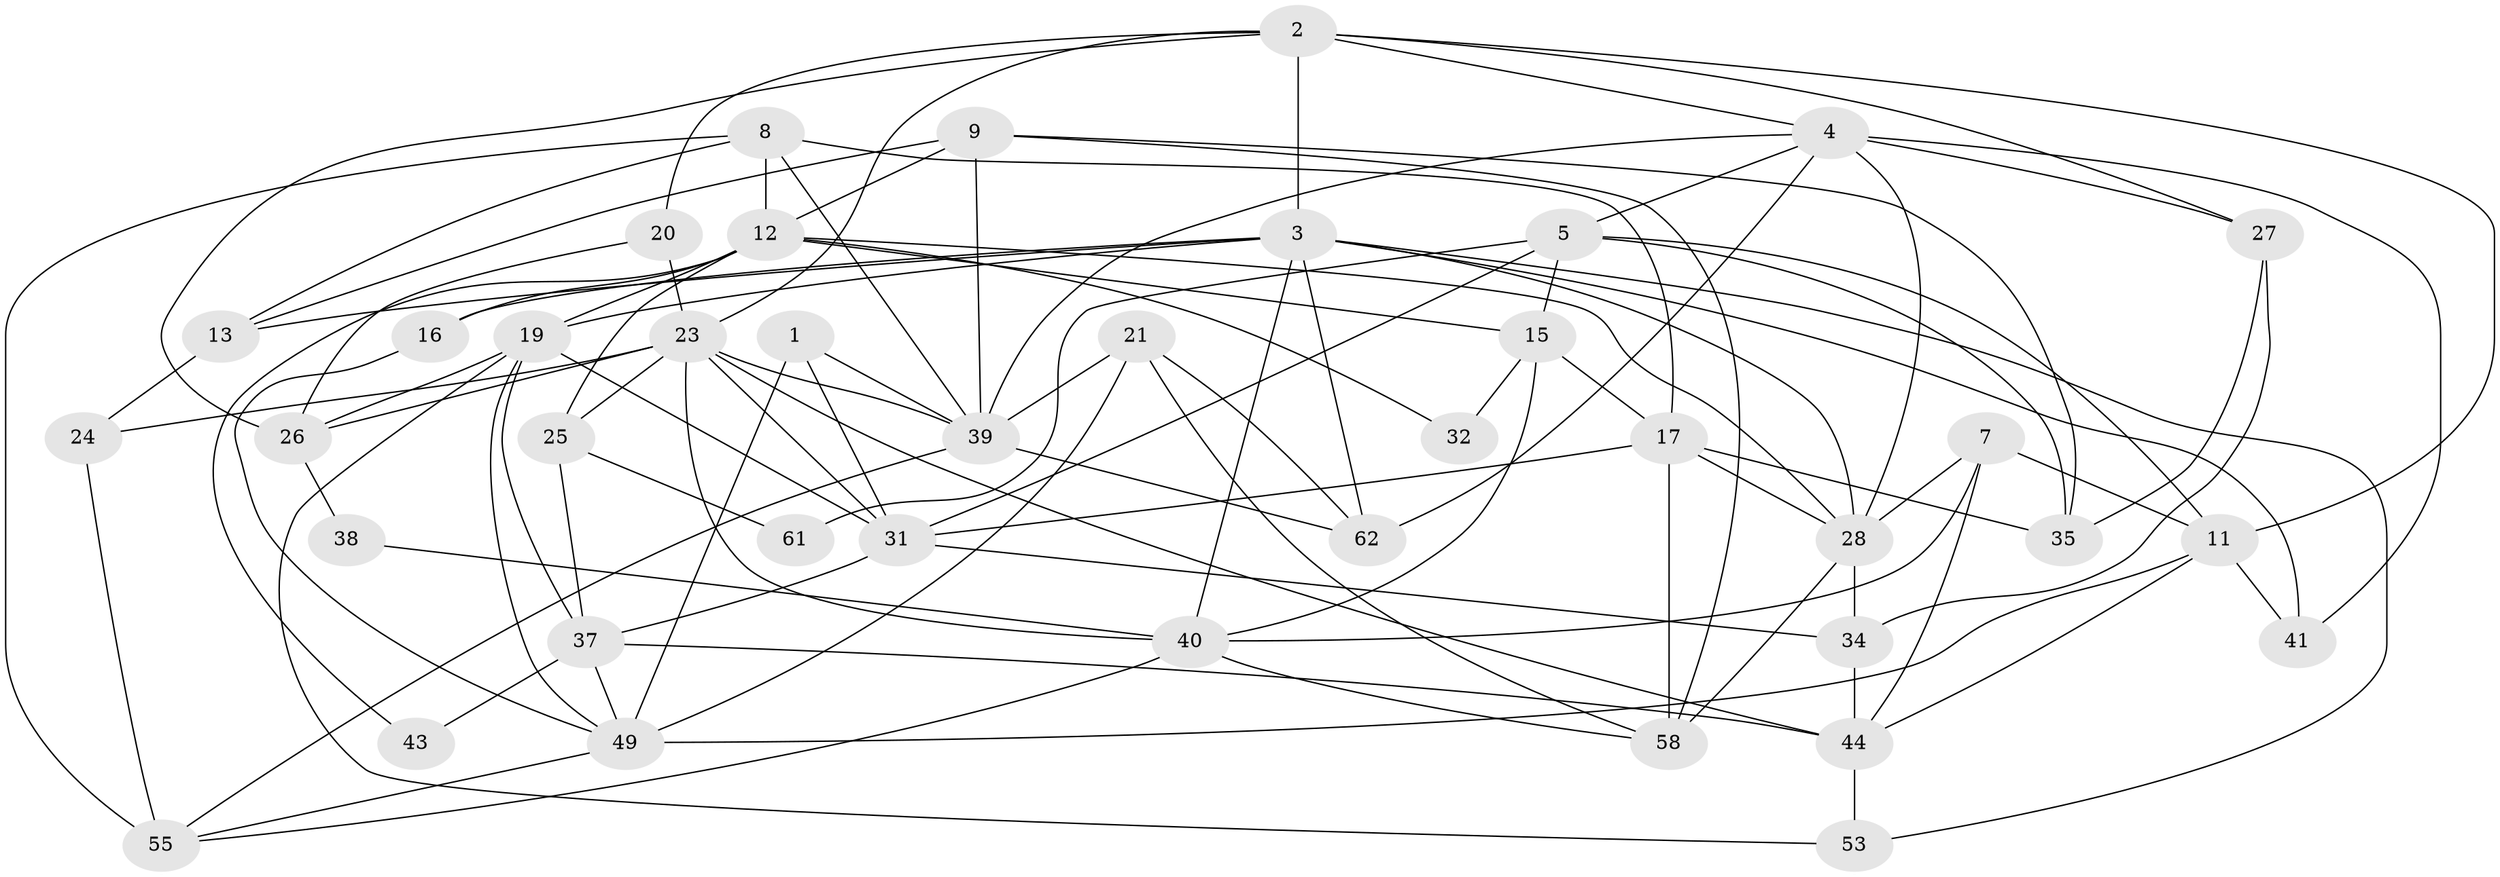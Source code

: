 // Generated by graph-tools (version 1.1) at 2025/52/02/27/25 19:52:04]
// undirected, 40 vertices, 101 edges
graph export_dot {
graph [start="1"]
  node [color=gray90,style=filled];
  1;
  2 [super="+6"];
  3 [super="+54"];
  4 [super="+10"];
  5 [super="+30"];
  7;
  8;
  9 [super="+45"];
  11 [super="+29"];
  12 [super="+14"];
  13 [super="+18"];
  15 [super="+36"];
  16 [super="+63"];
  17 [super="+64"];
  19 [super="+22"];
  20;
  21 [super="+46"];
  23 [super="+60"];
  24;
  25;
  26 [super="+33"];
  27;
  28 [super="+42"];
  31 [super="+56"];
  32;
  34 [super="+47"];
  35;
  37 [super="+57"];
  38;
  39 [super="+52"];
  40 [super="+48"];
  41;
  43;
  44 [super="+51"];
  49 [super="+50"];
  53;
  55;
  58 [super="+59"];
  61;
  62;
  1 -- 31;
  1 -- 39 [weight=2];
  1 -- 49;
  2 -- 4;
  2 -- 27;
  2 -- 3;
  2 -- 11;
  2 -- 20;
  2 -- 23;
  2 -- 26;
  3 -- 41;
  3 -- 53;
  3 -- 19;
  3 -- 40;
  3 -- 62;
  3 -- 13;
  3 -- 28;
  3 -- 16;
  4 -- 5;
  4 -- 41;
  4 -- 62;
  4 -- 27;
  4 -- 39;
  4 -- 28;
  5 -- 11;
  5 -- 35;
  5 -- 61;
  5 -- 31;
  5 -- 15;
  7 -- 28;
  7 -- 40;
  7 -- 11;
  7 -- 44;
  8 -- 17;
  8 -- 12;
  8 -- 13;
  8 -- 55;
  8 -- 39;
  9 -- 39 [weight=2];
  9 -- 35;
  9 -- 58;
  9 -- 12;
  9 -- 13;
  11 -- 41;
  11 -- 44;
  11 -- 49;
  12 -- 32;
  12 -- 43;
  12 -- 16;
  12 -- 25;
  12 -- 19;
  12 -- 15;
  12 -- 28;
  13 -- 24;
  15 -- 17;
  15 -- 32;
  15 -- 40;
  16 -- 49;
  17 -- 35;
  17 -- 28;
  17 -- 31;
  17 -- 58;
  19 -- 31;
  19 -- 53;
  19 -- 49;
  19 -- 26;
  19 -- 37;
  20 -- 26;
  20 -- 23;
  21 -- 39;
  21 -- 49 [weight=2];
  21 -- 62;
  21 -- 58;
  23 -- 25;
  23 -- 39;
  23 -- 24;
  23 -- 26;
  23 -- 31;
  23 -- 44;
  23 -- 40;
  24 -- 55;
  25 -- 37;
  25 -- 61;
  26 -- 38;
  27 -- 35;
  27 -- 34;
  28 -- 58;
  28 -- 34;
  31 -- 34;
  31 -- 37;
  34 -- 44;
  37 -- 49;
  37 -- 43;
  37 -- 44;
  38 -- 40;
  39 -- 55;
  39 -- 62;
  40 -- 58;
  40 -- 55;
  44 -- 53;
  49 -- 55;
}
